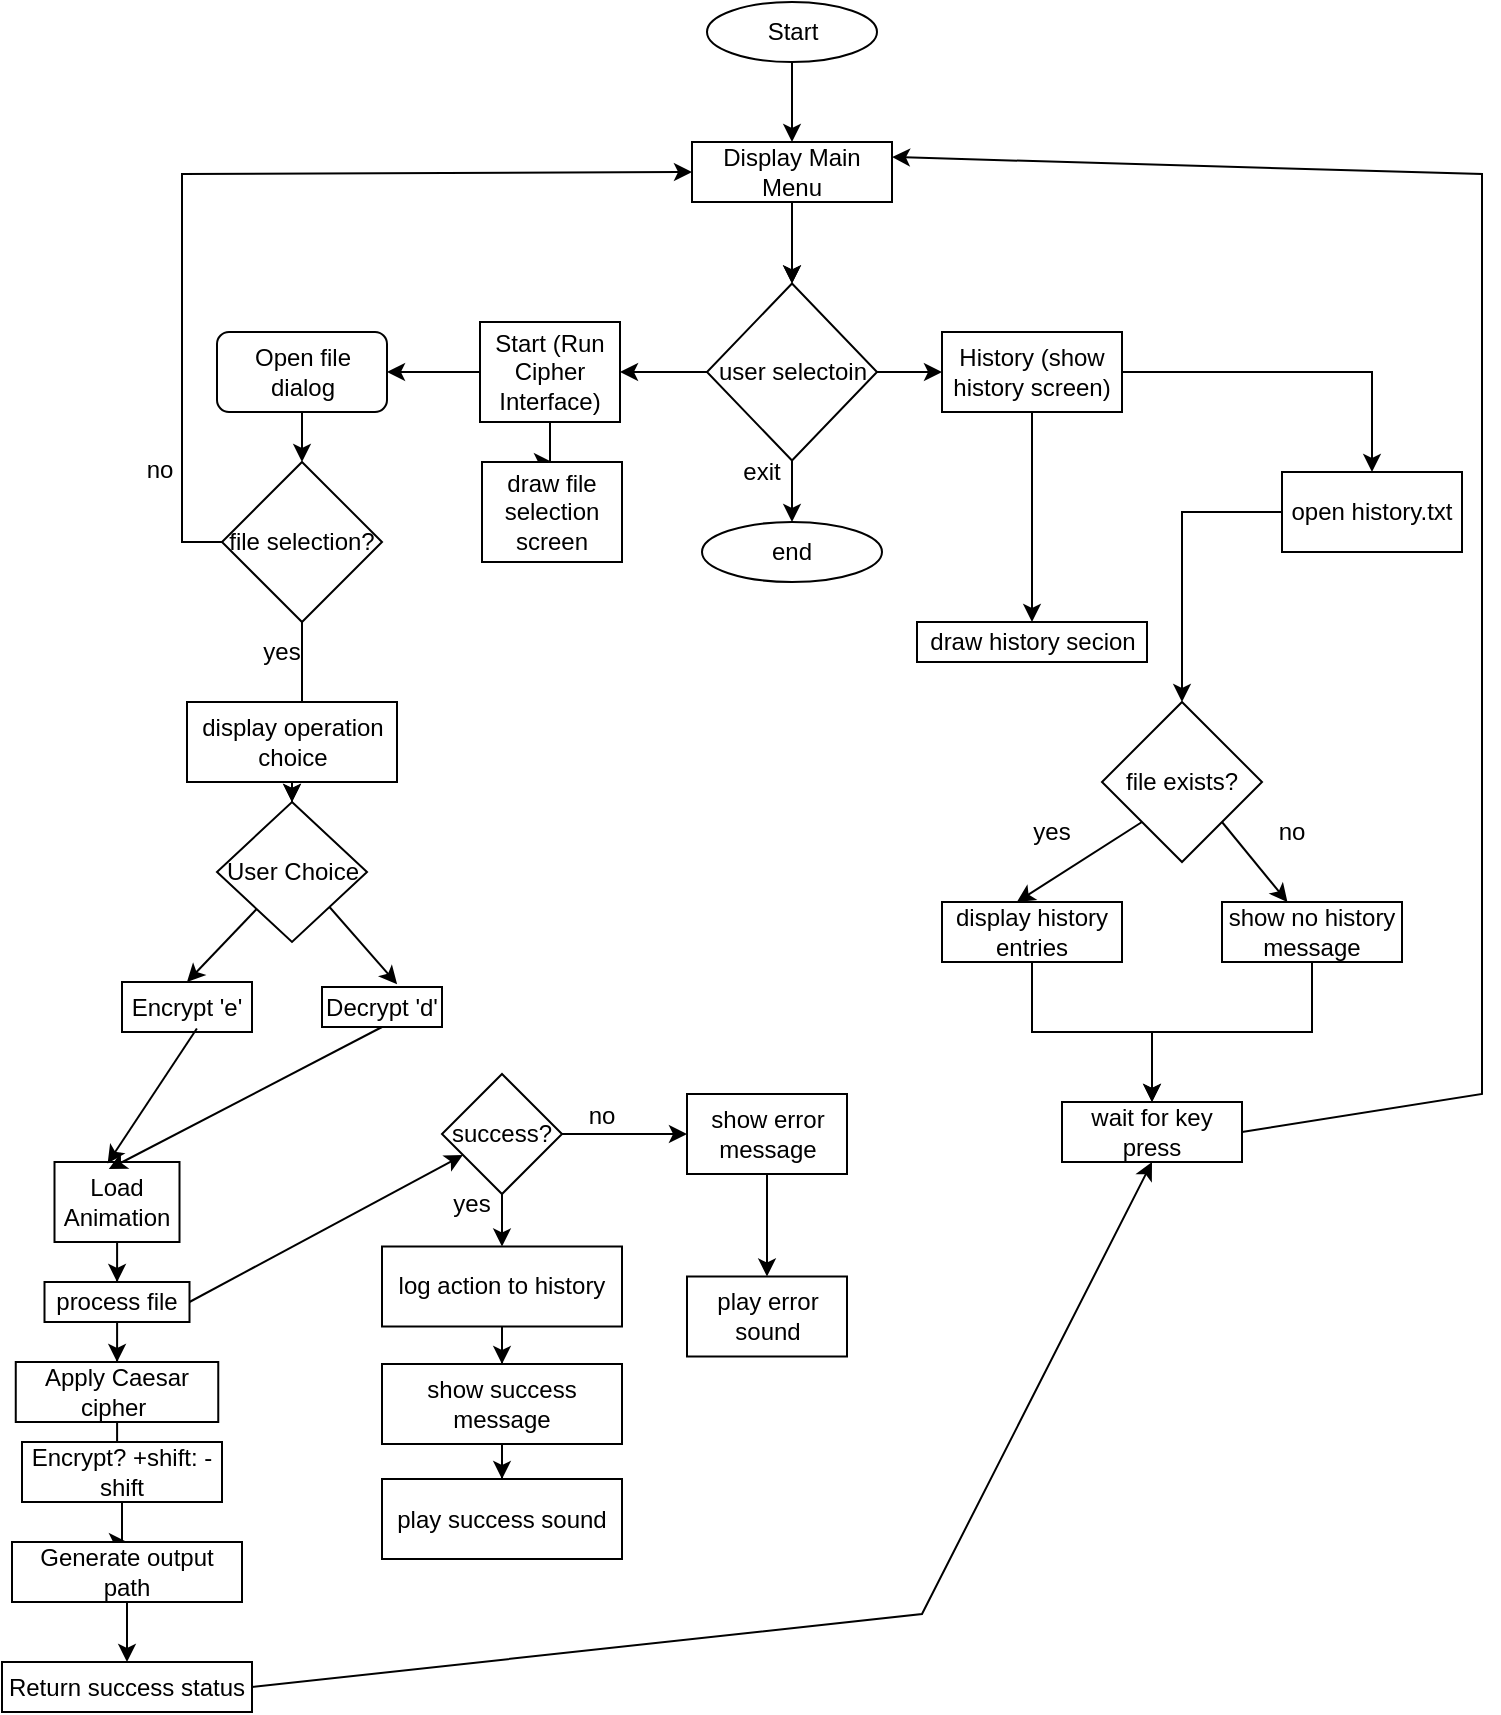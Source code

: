 <mxfile version="28.0.6">
  <diagram name="Page-1" id="ugTnHmCjTcMLFi35S_T8">
    <mxGraphModel dx="1585" dy="1091" grid="1" gridSize="10" guides="1" tooltips="1" connect="1" arrows="1" fold="1" page="1" pageScale="1" pageWidth="850" pageHeight="1100" math="0" shadow="0">
      <root>
        <mxCell id="0" />
        <mxCell id="1" parent="0" />
        <mxCell id="f8hcoBLO5ySRNdk-i0lg-3" value="" style="edgeStyle=orthogonalEdgeStyle;rounded=0;orthogonalLoop=1;jettySize=auto;html=1;" parent="1" source="Kg_sOJWb3HzbP19iZcao-2" target="Kg_sOJWb3HzbP19iZcao-4" edge="1">
          <mxGeometry relative="1" as="geometry" />
        </mxCell>
        <mxCell id="Kg_sOJWb3HzbP19iZcao-1" value="Start" style="ellipse;whiteSpace=wrap;html=1;fontSize=12;" parent="1" vertex="1">
          <mxGeometry x="412.5" y="74" width="85" height="30" as="geometry" />
        </mxCell>
        <mxCell id="Kg_sOJWb3HzbP19iZcao-5" value="" style="edgeStyle=orthogonalEdgeStyle;rounded=0;orthogonalLoop=1;jettySize=auto;html=1;fontSize=12;" parent="1" source="Kg_sOJWb3HzbP19iZcao-2" target="Kg_sOJWb3HzbP19iZcao-4" edge="1">
          <mxGeometry relative="1" as="geometry" />
        </mxCell>
        <mxCell id="Kg_sOJWb3HzbP19iZcao-20" value="" style="edgeStyle=orthogonalEdgeStyle;rounded=0;orthogonalLoop=1;jettySize=auto;html=1;" parent="1" source="Kg_sOJWb3HzbP19iZcao-4" target="Kg_sOJWb3HzbP19iZcao-19" edge="1">
          <mxGeometry relative="1" as="geometry" />
        </mxCell>
        <mxCell id="Kg_sOJWb3HzbP19iZcao-22" value="" style="edgeStyle=orthogonalEdgeStyle;rounded=0;orthogonalLoop=1;jettySize=auto;html=1;" parent="1" source="Kg_sOJWb3HzbP19iZcao-4" target="Kg_sOJWb3HzbP19iZcao-21" edge="1">
          <mxGeometry relative="1" as="geometry" />
        </mxCell>
        <mxCell id="33GwBaCSwXvwDN534ODD-47" value="" style="edgeStyle=orthogonalEdgeStyle;rounded=0;orthogonalLoop=1;jettySize=auto;html=1;" edge="1" parent="1" source="Kg_sOJWb3HzbP19iZcao-4" target="Kg_sOJWb3HzbP19iZcao-16">
          <mxGeometry relative="1" as="geometry" />
        </mxCell>
        <mxCell id="Kg_sOJWb3HzbP19iZcao-4" value="user selectoin" style="rhombus;whiteSpace=wrap;html=1;fontSize=12;" parent="1" vertex="1">
          <mxGeometry x="412.5" y="214.75" width="85" height="88.5" as="geometry" />
        </mxCell>
        <mxCell id="Kg_sOJWb3HzbP19iZcao-16" value="end" style="ellipse;whiteSpace=wrap;html=1;fontSize=12;" parent="1" vertex="1">
          <mxGeometry x="410" y="334" width="90" height="30" as="geometry" />
        </mxCell>
        <mxCell id="f8hcoBLO5ySRNdk-i0lg-5" value="" style="edgeStyle=orthogonalEdgeStyle;rounded=0;orthogonalLoop=1;jettySize=auto;html=1;" parent="1" source="Kg_sOJWb3HzbP19iZcao-19" target="f8hcoBLO5ySRNdk-i0lg-4" edge="1">
          <mxGeometry relative="1" as="geometry" />
        </mxCell>
        <mxCell id="33GwBaCSwXvwDN534ODD-43" value="" style="edgeStyle=orthogonalEdgeStyle;rounded=0;orthogonalLoop=1;jettySize=auto;html=1;" edge="1" parent="1" source="Kg_sOJWb3HzbP19iZcao-19" target="33GwBaCSwXvwDN534ODD-42">
          <mxGeometry relative="1" as="geometry" />
        </mxCell>
        <mxCell id="Kg_sOJWb3HzbP19iZcao-19" value="Start (Run Cipher Interface)" style="whiteSpace=wrap;html=1;" parent="1" vertex="1">
          <mxGeometry x="299" y="234" width="70" height="50" as="geometry" />
        </mxCell>
        <mxCell id="33GwBaCSwXvwDN534ODD-45" value="" style="edgeStyle=orthogonalEdgeStyle;rounded=0;orthogonalLoop=1;jettySize=auto;html=1;" edge="1" parent="1" source="Kg_sOJWb3HzbP19iZcao-21" target="33GwBaCSwXvwDN534ODD-44">
          <mxGeometry relative="1" as="geometry" />
        </mxCell>
        <mxCell id="33GwBaCSwXvwDN534ODD-50" value="" style="edgeStyle=orthogonalEdgeStyle;rounded=0;orthogonalLoop=1;jettySize=auto;html=1;" edge="1" parent="1" source="Kg_sOJWb3HzbP19iZcao-21" target="33GwBaCSwXvwDN534ODD-49">
          <mxGeometry relative="1" as="geometry" />
        </mxCell>
        <mxCell id="Kg_sOJWb3HzbP19iZcao-21" value="History (show history screen)" style="whiteSpace=wrap;html=1;" parent="1" vertex="1">
          <mxGeometry x="530" y="239" width="90" height="40" as="geometry" />
        </mxCell>
        <mxCell id="f8hcoBLO5ySRNdk-i0lg-9" value="" style="edgeStyle=orthogonalEdgeStyle;rounded=0;orthogonalLoop=1;jettySize=auto;html=1;" parent="1" source="f8hcoBLO5ySRNdk-i0lg-4" target="f8hcoBLO5ySRNdk-i0lg-8" edge="1">
          <mxGeometry relative="1" as="geometry" />
        </mxCell>
        <mxCell id="f8hcoBLO5ySRNdk-i0lg-4" value="Open file dialog" style="rounded=1;whiteSpace=wrap;html=1;" parent="1" vertex="1">
          <mxGeometry x="167.5" y="239" width="85" height="40" as="geometry" />
        </mxCell>
        <mxCell id="33GwBaCSwXvwDN534ODD-26" value="" style="edgeStyle=orthogonalEdgeStyle;rounded=0;orthogonalLoop=1;jettySize=auto;html=1;" edge="1" parent="1" source="f8hcoBLO5ySRNdk-i0lg-8" target="f8hcoBLO5ySRNdk-i0lg-15">
          <mxGeometry relative="1" as="geometry" />
        </mxCell>
        <mxCell id="f8hcoBLO5ySRNdk-i0lg-8" value="file selection?" style="rhombus;whiteSpace=wrap;html=1;" parent="1" vertex="1">
          <mxGeometry x="170" y="304" width="80" height="80" as="geometry" />
        </mxCell>
        <mxCell id="f8hcoBLO5ySRNdk-i0lg-16" value="" style="edgeStyle=orthogonalEdgeStyle;rounded=0;orthogonalLoop=1;jettySize=auto;html=1;" parent="1" source="f8hcoBLO5ySRNdk-i0lg-12" target="f8hcoBLO5ySRNdk-i0lg-15" edge="1">
          <mxGeometry relative="1" as="geometry" />
        </mxCell>
        <mxCell id="f8hcoBLO5ySRNdk-i0lg-12" value="display operation choice" style="rounded=0;whiteSpace=wrap;html=1;" parent="1" vertex="1">
          <mxGeometry x="152.5" y="424" width="105" height="40" as="geometry" />
        </mxCell>
        <mxCell id="f8hcoBLO5ySRNdk-i0lg-15" value="User Choice" style="rhombus;whiteSpace=wrap;html=1;rounded=0;" parent="1" vertex="1">
          <mxGeometry x="167.5" y="474" width="75" height="70" as="geometry" />
        </mxCell>
        <mxCell id="f8hcoBLO5ySRNdk-i0lg-17" value="Encrypt &#39;e&#39;" style="whiteSpace=wrap;html=1;rounded=0;" parent="1" vertex="1">
          <mxGeometry x="120" y="564" width="65" height="25" as="geometry" />
        </mxCell>
        <mxCell id="f8hcoBLO5ySRNdk-i0lg-19" value="Decrypt &#39;d&#39;" style="whiteSpace=wrap;html=1;rounded=0;" parent="1" vertex="1">
          <mxGeometry x="220" y="566.5" width="60" height="20" as="geometry" />
        </mxCell>
        <mxCell id="f8hcoBLO5ySRNdk-i0lg-31" value="" style="edgeStyle=orthogonalEdgeStyle;rounded=0;orthogonalLoop=1;jettySize=auto;html=1;" parent="1" source="f8hcoBLO5ySRNdk-i0lg-21" target="f8hcoBLO5ySRNdk-i0lg-30" edge="1">
          <mxGeometry relative="1" as="geometry" />
        </mxCell>
        <mxCell id="f8hcoBLO5ySRNdk-i0lg-21" value="Load Animation" style="whiteSpace=wrap;html=1;rounded=0;" parent="1" vertex="1">
          <mxGeometry x="86.25" y="654" width="62.5" height="40" as="geometry" />
        </mxCell>
        <mxCell id="f8hcoBLO5ySRNdk-i0lg-26" value="" style="endArrow=classic;html=1;rounded=0;entryX=0.626;entryY=-0.071;entryDx=0;entryDy=0;entryPerimeter=0;exitX=1;exitY=1;exitDx=0;exitDy=0;" parent="1" source="f8hcoBLO5ySRNdk-i0lg-15" target="f8hcoBLO5ySRNdk-i0lg-19" edge="1">
          <mxGeometry width="50" height="50" relative="1" as="geometry">
            <mxPoint x="280" y="544" as="sourcePoint" />
            <mxPoint x="330" y="494" as="targetPoint" />
          </mxGeometry>
        </mxCell>
        <mxCell id="f8hcoBLO5ySRNdk-i0lg-27" value="" style="endArrow=classic;html=1;rounded=0;entryX=0.5;entryY=0;entryDx=0;entryDy=0;" parent="1" source="f8hcoBLO5ySRNdk-i0lg-15" target="f8hcoBLO5ySRNdk-i0lg-17" edge="1">
          <mxGeometry width="50" height="50" relative="1" as="geometry">
            <mxPoint x="173.75" y="519" as="sourcePoint" />
            <mxPoint x="198.75" y="554" as="targetPoint" />
          </mxGeometry>
        </mxCell>
        <mxCell id="f8hcoBLO5ySRNdk-i0lg-28" value="" style="endArrow=classic;html=1;rounded=0;exitX=0.576;exitY=0.931;exitDx=0;exitDy=0;exitPerimeter=0;entryX=0.425;entryY=0.018;entryDx=0;entryDy=0;entryPerimeter=0;" parent="1" source="f8hcoBLO5ySRNdk-i0lg-17" target="f8hcoBLO5ySRNdk-i0lg-21" edge="1">
          <mxGeometry width="50" height="50" relative="1" as="geometry">
            <mxPoint x="160" y="594" as="sourcePoint" />
            <mxPoint x="200" y="614" as="targetPoint" />
          </mxGeometry>
        </mxCell>
        <mxCell id="f8hcoBLO5ySRNdk-i0lg-29" value="" style="endArrow=classic;html=1;rounded=0;entryX=0.434;entryY=0.089;entryDx=0;entryDy=0;entryPerimeter=0;exitX=0.5;exitY=1;exitDx=0;exitDy=0;" parent="1" source="f8hcoBLO5ySRNdk-i0lg-19" target="f8hcoBLO5ySRNdk-i0lg-21" edge="1">
          <mxGeometry width="50" height="50" relative="1" as="geometry">
            <mxPoint x="200" y="594" as="sourcePoint" />
            <mxPoint x="240" y="614" as="targetPoint" />
          </mxGeometry>
        </mxCell>
        <mxCell id="f8hcoBLO5ySRNdk-i0lg-33" value="" style="edgeStyle=orthogonalEdgeStyle;rounded=0;orthogonalLoop=1;jettySize=auto;html=1;" parent="1" source="f8hcoBLO5ySRNdk-i0lg-30" target="f8hcoBLO5ySRNdk-i0lg-32" edge="1">
          <mxGeometry relative="1" as="geometry" />
        </mxCell>
        <mxCell id="f8hcoBLO5ySRNdk-i0lg-30" value="process file" style="whiteSpace=wrap;html=1;rounded=0;" parent="1" vertex="1">
          <mxGeometry x="81.25" y="714" width="72.5" height="20" as="geometry" />
        </mxCell>
        <mxCell id="f8hcoBLO5ySRNdk-i0lg-35" value="" style="edgeStyle=orthogonalEdgeStyle;rounded=0;orthogonalLoop=1;jettySize=auto;html=1;" parent="1" source="f8hcoBLO5ySRNdk-i0lg-32" target="f8hcoBLO5ySRNdk-i0lg-34" edge="1">
          <mxGeometry relative="1" as="geometry" />
        </mxCell>
        <mxCell id="f8hcoBLO5ySRNdk-i0lg-32" value="&lt;font&gt;Apply Caesar cipher&amp;nbsp;&lt;/font&gt;" style="whiteSpace=wrap;html=1;rounded=0;" parent="1" vertex="1">
          <mxGeometry x="66.88" y="754" width="101.25" height="30" as="geometry" />
        </mxCell>
        <mxCell id="f8hcoBLO5ySRNdk-i0lg-37" value="" style="edgeStyle=orthogonalEdgeStyle;rounded=0;orthogonalLoop=1;jettySize=auto;html=1;" parent="1" source="f8hcoBLO5ySRNdk-i0lg-34" target="f8hcoBLO5ySRNdk-i0lg-36" edge="1">
          <mxGeometry relative="1" as="geometry" />
        </mxCell>
        <mxCell id="f8hcoBLO5ySRNdk-i0lg-34" value="Encrypt? +shift: -shift" style="whiteSpace=wrap;html=1;rounded=0;" parent="1" vertex="1">
          <mxGeometry x="70" y="794" width="100" height="30" as="geometry" />
        </mxCell>
        <mxCell id="f8hcoBLO5ySRNdk-i0lg-39" value="" style="edgeStyle=orthogonalEdgeStyle;rounded=0;orthogonalLoop=1;jettySize=auto;html=1;" parent="1" source="f8hcoBLO5ySRNdk-i0lg-36" target="f8hcoBLO5ySRNdk-i0lg-38" edge="1">
          <mxGeometry relative="1" as="geometry" />
        </mxCell>
        <mxCell id="f8hcoBLO5ySRNdk-i0lg-36" value="Generate output path" style="whiteSpace=wrap;html=1;rounded=0;" parent="1" vertex="1">
          <mxGeometry x="65" y="844" width="115" height="30" as="geometry" />
        </mxCell>
        <mxCell id="f8hcoBLO5ySRNdk-i0lg-38" value="Return success status" style="whiteSpace=wrap;html=1;rounded=0;" parent="1" vertex="1">
          <mxGeometry x="60" y="904" width="125" height="25" as="geometry" />
        </mxCell>
        <mxCell id="33GwBaCSwXvwDN534ODD-3" value="" style="edgeStyle=orthogonalEdgeStyle;rounded=0;orthogonalLoop=1;jettySize=auto;html=1;" edge="1" parent="1" source="33GwBaCSwXvwDN534ODD-6" target="33GwBaCSwXvwDN534ODD-2">
          <mxGeometry relative="1" as="geometry">
            <mxPoint x="340" y="670" as="sourcePoint" />
          </mxGeometry>
        </mxCell>
        <mxCell id="33GwBaCSwXvwDN534ODD-5" value="" style="edgeStyle=orthogonalEdgeStyle;rounded=0;orthogonalLoop=1;jettySize=auto;html=1;" edge="1" parent="1" source="33GwBaCSwXvwDN534ODD-6" target="33GwBaCSwXvwDN534ODD-4">
          <mxGeometry relative="1" as="geometry">
            <mxPoint x="447.5" y="666.25" as="sourcePoint" />
          </mxGeometry>
        </mxCell>
        <mxCell id="f8hcoBLO5ySRNdk-i0lg-42" value="" style="endArrow=classic;html=1;rounded=0;exitX=1;exitY=0.5;exitDx=0;exitDy=0;" parent="1" target="33GwBaCSwXvwDN534ODD-6" edge="1" source="f8hcoBLO5ySRNdk-i0lg-30">
          <mxGeometry width="50" height="50" relative="1" as="geometry">
            <mxPoint x="167.5" y="677.75" as="sourcePoint" />
            <mxPoint x="287.07" y="687.35" as="targetPoint" />
          </mxGeometry>
        </mxCell>
        <mxCell id="33GwBaCSwXvwDN534ODD-11" value="" style="edgeStyle=orthogonalEdgeStyle;rounded=0;orthogonalLoop=1;jettySize=auto;html=1;" edge="1" parent="1" source="33GwBaCSwXvwDN534ODD-2" target="33GwBaCSwXvwDN534ODD-10">
          <mxGeometry relative="1" as="geometry" />
        </mxCell>
        <mxCell id="33GwBaCSwXvwDN534ODD-2" value="log action to history" style="rounded=0;whiteSpace=wrap;html=1;" vertex="1" parent="1">
          <mxGeometry x="250" y="696.25" width="120" height="40" as="geometry" />
        </mxCell>
        <mxCell id="33GwBaCSwXvwDN534ODD-9" value="" style="edgeStyle=orthogonalEdgeStyle;rounded=0;orthogonalLoop=1;jettySize=auto;html=1;" edge="1" parent="1" source="33GwBaCSwXvwDN534ODD-4" target="33GwBaCSwXvwDN534ODD-8">
          <mxGeometry relative="1" as="geometry" />
        </mxCell>
        <mxCell id="33GwBaCSwXvwDN534ODD-4" value="show error message" style="rounded=0;whiteSpace=wrap;html=1;" vertex="1" parent="1">
          <mxGeometry x="402.5" y="620" width="80" height="40" as="geometry" />
        </mxCell>
        <mxCell id="33GwBaCSwXvwDN534ODD-6" value="success?" style="rhombus;whiteSpace=wrap;html=1;" vertex="1" parent="1">
          <mxGeometry x="280" y="610" width="60" height="60" as="geometry" />
        </mxCell>
        <mxCell id="33GwBaCSwXvwDN534ODD-8" value="play error sound" style="rounded=0;whiteSpace=wrap;html=1;" vertex="1" parent="1">
          <mxGeometry x="402.5" y="711.25" width="80" height="40" as="geometry" />
        </mxCell>
        <mxCell id="33GwBaCSwXvwDN534ODD-13" value="" style="edgeStyle=orthogonalEdgeStyle;rounded=0;orthogonalLoop=1;jettySize=auto;html=1;" edge="1" parent="1" source="33GwBaCSwXvwDN534ODD-10" target="33GwBaCSwXvwDN534ODD-12">
          <mxGeometry relative="1" as="geometry" />
        </mxCell>
        <mxCell id="33GwBaCSwXvwDN534ODD-10" value="show success message" style="rounded=0;whiteSpace=wrap;html=1;" vertex="1" parent="1">
          <mxGeometry x="250" y="755" width="120" height="40" as="geometry" />
        </mxCell>
        <mxCell id="33GwBaCSwXvwDN534ODD-12" value="play success sound" style="rounded=0;whiteSpace=wrap;html=1;" vertex="1" parent="1">
          <mxGeometry x="250" y="812.5" width="120" height="40" as="geometry" />
        </mxCell>
        <mxCell id="33GwBaCSwXvwDN534ODD-15" value="yes" style="text;html=1;align=center;verticalAlign=middle;whiteSpace=wrap;rounded=0;" vertex="1" parent="1">
          <mxGeometry x="185" y="394" width="30" height="10" as="geometry" />
        </mxCell>
        <mxCell id="33GwBaCSwXvwDN534ODD-35" value="no" style="text;html=1;align=center;verticalAlign=middle;whiteSpace=wrap;rounded=0;" vertex="1" parent="1">
          <mxGeometry x="123.75" y="303.25" width="30" height="10" as="geometry" />
        </mxCell>
        <mxCell id="33GwBaCSwXvwDN534ODD-42" value="draw file selection screen" style="rounded=0;whiteSpace=wrap;html=1;" vertex="1" parent="1">
          <mxGeometry x="300" y="304" width="70" height="50" as="geometry" />
        </mxCell>
        <mxCell id="33GwBaCSwXvwDN534ODD-44" value="draw history secion" style="whiteSpace=wrap;html=1;" vertex="1" parent="1">
          <mxGeometry x="517.5" y="384" width="115" height="20" as="geometry" />
        </mxCell>
        <mxCell id="33GwBaCSwXvwDN534ODD-48" value="exit" style="text;html=1;align=center;verticalAlign=middle;whiteSpace=wrap;rounded=0;" vertex="1" parent="1">
          <mxGeometry x="425" y="304" width="30" height="10" as="geometry" />
        </mxCell>
        <mxCell id="33GwBaCSwXvwDN534ODD-54" value="" style="edgeStyle=orthogonalEdgeStyle;rounded=0;orthogonalLoop=1;jettySize=auto;html=1;" edge="1" parent="1" source="33GwBaCSwXvwDN534ODD-49" target="33GwBaCSwXvwDN534ODD-53">
          <mxGeometry relative="1" as="geometry" />
        </mxCell>
        <mxCell id="33GwBaCSwXvwDN534ODD-49" value="open history.txt" style="whiteSpace=wrap;html=1;" vertex="1" parent="1">
          <mxGeometry x="700" y="309" width="90" height="40" as="geometry" />
        </mxCell>
        <mxCell id="33GwBaCSwXvwDN534ODD-53" value="file exists?" style="rhombus;whiteSpace=wrap;html=1;" vertex="1" parent="1">
          <mxGeometry x="610" y="424" width="80" height="80" as="geometry" />
        </mxCell>
        <mxCell id="33GwBaCSwXvwDN534ODD-63" value="" style="edgeStyle=orthogonalEdgeStyle;rounded=0;orthogonalLoop=1;jettySize=auto;html=1;" edge="1" parent="1" source="33GwBaCSwXvwDN534ODD-55" target="33GwBaCSwXvwDN534ODD-62">
          <mxGeometry relative="1" as="geometry" />
        </mxCell>
        <mxCell id="33GwBaCSwXvwDN534ODD-55" value="display history entries" style="whiteSpace=wrap;html=1;" vertex="1" parent="1">
          <mxGeometry x="530" y="524" width="90" height="30" as="geometry" />
        </mxCell>
        <mxCell id="33GwBaCSwXvwDN534ODD-57" value="" style="endArrow=classic;html=1;rounded=0;entryX=0.416;entryY=0.001;entryDx=0;entryDy=0;entryPerimeter=0;exitX=0;exitY=1;exitDx=0;exitDy=0;" edge="1" parent="1" source="33GwBaCSwXvwDN534ODD-53" target="33GwBaCSwXvwDN534ODD-55">
          <mxGeometry width="50" height="50" relative="1" as="geometry">
            <mxPoint x="550" y="504" as="sourcePoint" />
            <mxPoint x="610" y="464" as="targetPoint" />
          </mxGeometry>
        </mxCell>
        <mxCell id="33GwBaCSwXvwDN534ODD-58" value="yes" style="text;html=1;align=center;verticalAlign=middle;whiteSpace=wrap;rounded=0;" vertex="1" parent="1">
          <mxGeometry x="570" y="484" width="30" height="10" as="geometry" />
        </mxCell>
        <mxCell id="33GwBaCSwXvwDN534ODD-59" value="" style="endArrow=classic;html=1;rounded=0;exitX=1;exitY=1;exitDx=0;exitDy=0;" edge="1" parent="1" source="33GwBaCSwXvwDN534ODD-53" target="33GwBaCSwXvwDN534ODD-60">
          <mxGeometry width="50" height="50" relative="1" as="geometry">
            <mxPoint x="753" y="524" as="sourcePoint" />
            <mxPoint x="720" y="524" as="targetPoint" />
          </mxGeometry>
        </mxCell>
        <mxCell id="33GwBaCSwXvwDN534ODD-64" value="" style="edgeStyle=orthogonalEdgeStyle;rounded=0;orthogonalLoop=1;jettySize=auto;html=1;" edge="1" parent="1" source="33GwBaCSwXvwDN534ODD-60" target="33GwBaCSwXvwDN534ODD-62">
          <mxGeometry relative="1" as="geometry" />
        </mxCell>
        <mxCell id="33GwBaCSwXvwDN534ODD-60" value="show no history message" style="whiteSpace=wrap;html=1;" vertex="1" parent="1">
          <mxGeometry x="670" y="524" width="90" height="30" as="geometry" />
        </mxCell>
        <mxCell id="33GwBaCSwXvwDN534ODD-61" value="no" style="text;html=1;align=center;verticalAlign=middle;whiteSpace=wrap;rounded=0;" vertex="1" parent="1">
          <mxGeometry x="690" y="484" width="30" height="10" as="geometry" />
        </mxCell>
        <mxCell id="33GwBaCSwXvwDN534ODD-62" value="wait for key press" style="whiteSpace=wrap;html=1;" vertex="1" parent="1">
          <mxGeometry x="590" y="624" width="90" height="30" as="geometry" />
        </mxCell>
        <mxCell id="33GwBaCSwXvwDN534ODD-66" value="" style="edgeStyle=orthogonalEdgeStyle;rounded=0;orthogonalLoop=1;jettySize=auto;html=1;" edge="1" parent="1" source="Kg_sOJWb3HzbP19iZcao-1" target="Kg_sOJWb3HzbP19iZcao-2">
          <mxGeometry relative="1" as="geometry">
            <mxPoint x="455" y="104" as="sourcePoint" />
            <mxPoint x="455" y="219" as="targetPoint" />
          </mxGeometry>
        </mxCell>
        <mxCell id="Kg_sOJWb3HzbP19iZcao-2" value="Display Main Menu" style="whiteSpace=wrap;html=1;fontSize=12;" parent="1" vertex="1">
          <mxGeometry x="405" y="144" width="100" height="30" as="geometry" />
        </mxCell>
        <mxCell id="33GwBaCSwXvwDN534ODD-67" value="yes" style="text;html=1;align=center;verticalAlign=middle;whiteSpace=wrap;rounded=0;" vertex="1" parent="1">
          <mxGeometry x="280" y="670" width="30" height="10" as="geometry" />
        </mxCell>
        <mxCell id="33GwBaCSwXvwDN534ODD-68" value="no" style="text;html=1;align=center;verticalAlign=middle;whiteSpace=wrap;rounded=0;" vertex="1" parent="1">
          <mxGeometry x="345" y="626.25" width="30" height="10" as="geometry" />
        </mxCell>
        <mxCell id="33GwBaCSwXvwDN534ODD-69" value="" style="endArrow=classic;html=1;rounded=0;exitX=1;exitY=0.5;exitDx=0;exitDy=0;entryX=1;entryY=0.25;entryDx=0;entryDy=0;" edge="1" parent="1" source="33GwBaCSwXvwDN534ODD-62" target="Kg_sOJWb3HzbP19iZcao-2">
          <mxGeometry width="50" height="50" relative="1" as="geometry">
            <mxPoint x="710" y="660" as="sourcePoint" />
            <mxPoint x="760" y="610" as="targetPoint" />
            <Array as="points">
              <mxPoint x="800" y="620" />
              <mxPoint x="800" y="160" />
            </Array>
          </mxGeometry>
        </mxCell>
        <mxCell id="33GwBaCSwXvwDN534ODD-70" value="" style="endArrow=classic;html=1;rounded=0;exitX=1;exitY=0.5;exitDx=0;exitDy=0;entryX=0.5;entryY=1;entryDx=0;entryDy=0;" edge="1" parent="1" source="f8hcoBLO5ySRNdk-i0lg-38" target="33GwBaCSwXvwDN534ODD-62">
          <mxGeometry width="50" height="50" relative="1" as="geometry">
            <mxPoint x="220" y="980" as="sourcePoint" />
            <mxPoint x="270" y="930" as="targetPoint" />
            <Array as="points">
              <mxPoint x="520" y="880" />
            </Array>
          </mxGeometry>
        </mxCell>
        <mxCell id="33GwBaCSwXvwDN534ODD-71" value="" style="endArrow=classic;html=1;rounded=0;exitX=0;exitY=0.5;exitDx=0;exitDy=0;entryX=0;entryY=0.5;entryDx=0;entryDy=0;" edge="1" parent="1" source="f8hcoBLO5ySRNdk-i0lg-8" target="Kg_sOJWb3HzbP19iZcao-2">
          <mxGeometry width="50" height="50" relative="1" as="geometry">
            <mxPoint x="120" y="350" as="sourcePoint" />
            <mxPoint x="170" y="300" as="targetPoint" />
            <Array as="points">
              <mxPoint x="150" y="344" />
              <mxPoint x="150" y="250" />
              <mxPoint x="150" y="160" />
            </Array>
          </mxGeometry>
        </mxCell>
      </root>
    </mxGraphModel>
  </diagram>
</mxfile>
